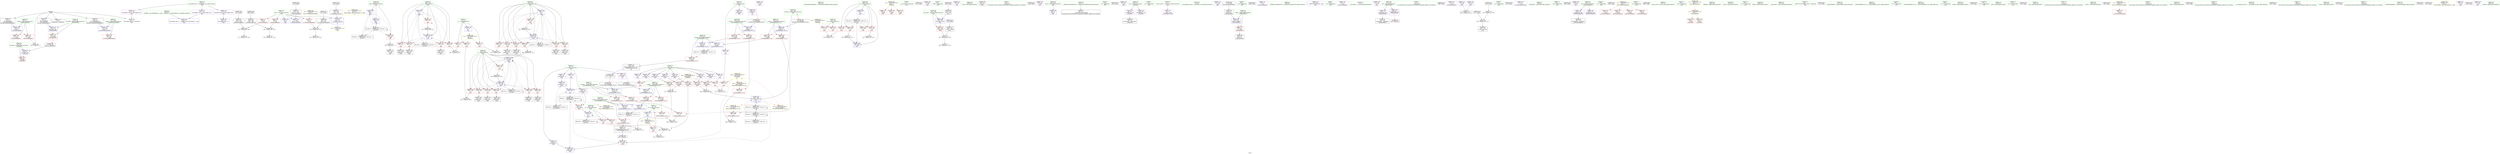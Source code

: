 digraph "SVFG" {
	label="SVFG";

	Node0x55681a90bce0 [shape=record,color=grey,label="{NodeID: 0\nNullPtr}"];
	Node0x55681a90bce0 -> Node0x55681a9219a0[style=solid];
	Node0x55681a90bce0 -> Node0x55681a921aa0[style=solid];
	Node0x55681a90bce0 -> Node0x55681a921b70[style=solid];
	Node0x55681a90bce0 -> Node0x55681a921c40[style=solid];
	Node0x55681a90bce0 -> Node0x55681a92cbe0[style=solid];
	Node0x55681a90bce0 -> Node0x55681a929530[style=solid];
	Node0x55681a964a30 [shape=record,color=black,label="{NodeID: 526\n207 = PHI()\n}"];
	Node0x55681a964a30 -> Node0x55681a91f320[style=solid];
	Node0x55681a922700 [shape=record,color=red,label="{NodeID: 194\n419\<--253\n\<--flag\nmain\n}"];
	Node0x55681a922700 -> Node0x55681a929cb0[style=solid];
	Node0x55681a91ef30 [shape=record,color=black,label="{NodeID: 111\n399\<--398\nidxprom45\<--\nmain\n}"];
	Node0x55681a91d800 [shape=record,color=green,label="{NodeID: 28\n23\<--25\nh\<--h_field_insensitive\nGlob }"];
	Node0x55681a91d800 -> Node0x55681a9249e0[style=solid];
	Node0x55681a91d800 -> Node0x55681a924ab0[style=solid];
	Node0x55681a91d800 -> Node0x55681a924b80[style=solid];
	Node0x55681a91d800 -> Node0x55681a924c50[style=solid];
	Node0x55681a91d800 -> Node0x55681a924d20[style=solid];
	Node0x55681a928ab0 [shape=record,color=grey,label="{NodeID: 388\n356 = Binary(355, 142, )\n}"];
	Node0x55681a928ab0 -> Node0x55681a92db80[style=solid];
	Node0x55681a923dc0 [shape=record,color=red,label="{NodeID: 222\n461\<--455\n\<--__a.addr\n_ZSt3maxIiERKT_S2_S2_\n}"];
	Node0x55681a923dc0 -> Node0x55681a924100[style=solid];
	Node0x55681a925880 [shape=record,color=purple,label="{NodeID: 139\n285\<--36\n\<--.str.6\nmain\n}"];
	Node0x55681a9202d0 [shape=record,color=green,label="{NodeID: 56\n223\<--224\n_Z13MiniTimeStampPKc\<--_Z13MiniTimeStampPKc_field_insensitive\n}"];
	Node0x55681a947b90 [shape=record,color=black,label="{NodeID: 416\nMR_36V_2 = PHI(MR_36V_4, MR_36V_1, )\npts\{254 \}\n}"];
	Node0x55681a947b90 -> Node0x55681a92d770[style=dashed];
	Node0x55681a92d430 [shape=record,color=blue,label="{NodeID: 250\n249\<--21\ntt\<--\nmain\n}"];
	Node0x55681a92d430 -> Node0x55681a947190[style=dashed];
	Node0x55681a926fa0 [shape=record,color=red,label="{NodeID: 167\n280\<--8\n\<--stderr\nmain\n}"];
	Node0x55681a921b70 [shape=record,color=black,label="{NodeID: 84\n175\<--3\ns\<--dummyVal\n_Z9TimeStampPKcz\n0th arg _Z9TimeStampPKcz }"];
	Node0x55681a921b70 -> Node0x55681a92d020[style=solid];
	Node0x55681a91b5f0 [shape=record,color=green,label="{NodeID: 1\n7\<--1\n__dso_handle\<--dummyObj\nGlob }"];
	Node0x55681a964b90 [shape=record,color=black,label="{NodeID: 527\n213 = PHI()\n}"];
	Node0x55681a9227d0 [shape=record,color=red,label="{NodeID: 195\n335\<--255\n\<--i15\nmain\n}"];
	Node0x55681a9227d0 -> Node0x55681a9293b0[style=solid];
	Node0x55681a91f000 [shape=record,color=black,label="{NodeID: 112\n421\<--420\n\<--tobool\nmain\n}"];
	Node0x55681a91d900 [shape=record,color=green,label="{NodeID: 29\n26\<--28\nd\<--d_field_insensitive\nGlob }"];
	Node0x55681a91d900 -> Node0x55681a924df0[style=solid];
	Node0x55681a91d900 -> Node0x55681a924ec0[style=solid];
	Node0x55681a91d900 -> Node0x55681a924f90[style=solid];
	Node0x55681a91d900 -> Node0x55681a925060[style=solid];
	Node0x55681a91d900 -> Node0x55681a925130[style=solid];
	Node0x55681a91d900 -> Node0x55681a925200[style=solid];
	Node0x55681a91d900 -> Node0x55681a9252d0[style=solid];
	Node0x55681a91d900 -> Node0x55681a9253a0[style=solid];
	Node0x55681a928c30 [shape=record,color=grey,label="{NodeID: 389\n234 = Binary(232, 233, )\n}"];
	Node0x55681a928c30 -> Node0x55681a933b90[style=solid];
	Node0x55681a923e90 [shape=record,color=red,label="{NodeID: 223\n470\<--455\n\<--__a.addr\n_ZSt3maxIiERKT_S2_S2_\n}"];
	Node0x55681a923e90 -> Node0x55681a92e2d0[style=solid];
	Node0x55681a925950 [shape=record,color=purple,label="{NodeID: 140\n310\<--36\n\<--.str.6\nmain\n}"];
	Node0x55681a9203d0 [shape=record,color=green,label="{NodeID: 57\n227\<--228\ns.addr\<--s.addr_field_insensitive\n_Z13MiniTimeStampPKc\n}"];
	Node0x55681a9203d0 -> Node0x55681a927b00[style=solid];
	Node0x55681a9203d0 -> Node0x55681a92d1c0[style=solid];
	Node0x55681a948090 [shape=record,color=black,label="{NodeID: 417\nMR_38V_2 = PHI(MR_38V_4, MR_38V_1, )\npts\{256 \}\n}"];
	Node0x55681a948090 -> Node0x55681a92d910[style=dashed];
	Node0x55681a92d500 [shape=record,color=blue,label="{NodeID: 251\n251\<--21\ni\<--\nmain\n}"];
	Node0x55681a92d500 -> Node0x55681a928180[style=dashed];
	Node0x55681a92d500 -> Node0x55681a928250[style=dashed];
	Node0x55681a92d500 -> Node0x55681a928320[style=dashed];
	Node0x55681a92d500 -> Node0x55681a922560[style=dashed];
	Node0x55681a92d500 -> Node0x55681a922630[style=dashed];
	Node0x55681a92d500 -> Node0x55681a92d6a0[style=dashed];
	Node0x55681a92d500 -> Node0x55681a947690[style=dashed];
	Node0x55681a927070 [shape=record,color=red,label="{NodeID: 168\n433\<--8\n\<--stderr\nmain\n}"];
	Node0x55681a921c40 [shape=record,color=black,label="{NodeID: 85\n226\<--3\ns\<--dummyVal\n_Z13MiniTimeStampPKc\n0th arg _Z13MiniTimeStampPKc }"];
	Node0x55681a921c40 -> Node0x55681a92d1c0[style=solid];
	Node0x55681a91b680 [shape=record,color=green,label="{NodeID: 2\n8\<--1\nstderr\<--dummyObj\nGlob }"];
	Node0x55681a964c60 [shape=record,color=black,label="{NodeID: 528\n215 = PHI()\n}"];
	Node0x55681a964c60 -> Node0x55681a91f3f0[style=solid];
	Node0x55681a94d1b0 [shape=record,color=yellow,style=double,label="{NodeID: 445\n30V_1 = ENCHI(MR_30V_0)\npts\{248 \}\nFun[main]}"];
	Node0x55681a94d1b0 -> Node0x55681a927ca0[style=dashed];
	Node0x55681a94d1b0 -> Node0x55681a927d70[style=dashed];
	Node0x55681a9228a0 [shape=record,color=red,label="{NodeID: 196\n339\<--255\n\<--i15\nmain\n}"];
	Node0x55681a9228a0 -> Node0x55681a91f8d0[style=solid];
	Node0x55681a91f0d0 [shape=record,color=black,label="{NodeID: 113\n435\<--434\nconv61\<--call60\nmain\n}"];
	Node0x55681a91f0d0 -> Node0x55681a933e90[style=solid];
	Node0x55681a91da00 [shape=record,color=green,label="{NodeID: 30\n29\<--31\nl\<--l_field_insensitive\nGlob }"];
	Node0x55681a91da00 -> Node0x55681a925470[style=solid];
	Node0x55681a91da00 -> Node0x55681a925540[style=solid];
	Node0x55681a91da00 -> Node0x55681a925610[style=solid];
	Node0x55681a928db0 [shape=record,color=grey,label="{NodeID: 390\n349 = Binary(347, 348, )\n}"];
	Node0x55681a928db0 -> Node0x55681a929e30[style=solid];
	Node0x55681a923f60 [shape=record,color=red,label="{NodeID: 224\n463\<--457\n\<--__b.addr\n_ZSt3maxIiERKT_S2_S2_\n}"];
	Node0x55681a923f60 -> Node0x55681a9241d0[style=solid];
	Node0x55681a925a20 [shape=record,color=purple,label="{NodeID: 141\n283\<--38\n\<--.str.7\nmain\n}"];
	Node0x55681a9204a0 [shape=record,color=green,label="{NodeID: 58\n240\<--241\nmain\<--main_field_insensitive\n}"];
	Node0x55681a948590 [shape=record,color=black,label="{NodeID: 418\nMR_40V_2 = PHI(MR_40V_3, MR_40V_1, )\npts\{258 \}\n}"];
	Node0x55681a948590 -> Node0x55681a92d9e0[style=dashed];
	Node0x55681a948590 -> Node0x55681a948590[style=dashed];
	Node0x55681a92d5d0 [shape=record,color=blue,label="{NodeID: 252\n303\<--21\narrayidx12\<--\nmain\n}"];
	Node0x55681a92d5d0 -> Node0x55681a92d5d0[style=dashed];
	Node0x55681a92d5d0 -> Node0x55681a92d840[style=dashed];
	Node0x55681a927140 [shape=record,color=red,label="{NodeID: 169\n190\<--9\n\<--start\n_Z9TimeStampPKcz\n}"];
	Node0x55681a927140 -> Node0x55681a9287b0[style=solid];
	Node0x55681a921d10 [shape=record,color=black,label="{NodeID: 86\n242\<--21\nmain_ret\<--\nmain\n}"];
	Node0x55681a91b930 [shape=record,color=green,label="{NodeID: 3\n10\<--1\n\<--dummyObj\nCan only get source location for instruction, argument, global var or function.}"];
	Node0x55681a964d90 [shape=record,color=black,label="{NodeID: 529\n416 = PHI()\n}"];
	Node0x55681a922970 [shape=record,color=red,label="{NodeID: 197\n344\<--255\n\<--i15\nmain\n}"];
	Node0x55681a922970 -> Node0x55681a91f9a0[style=solid];
	Node0x55681a91f1a0 [shape=record,color=black,label="{NodeID: 114\n450\<--473\n_ZSt3maxIiERKT_S2_S2__ret\<--\n_ZSt3maxIiERKT_S2_S2_\n|{<s0>31}}"];
	Node0x55681a91f1a0:s0 -> Node0x55681a965920[style=solid,color=blue];
	Node0x55681a91db00 [shape=record,color=green,label="{NodeID: 31\n32\<--33\nD\<--D_field_insensitive\nGlob }"];
	Node0x55681a91db00 -> Node0x55681a927620[style=solid];
	Node0x55681a91db00 -> Node0x55681a92c8e0[style=solid];
	Node0x55681a928f30 [shape=record,color=grey,label="{NodeID: 391\n371 = Binary(366, 370, )\n}"];
	Node0x55681a928f30 -> Node0x55681a929fb0[style=solid];
	Node0x55681a924030 [shape=record,color=red,label="{NodeID: 225\n467\<--457\n\<--__b.addr\n_ZSt3maxIiERKT_S2_S2_\n}"];
	Node0x55681a924030 -> Node0x55681a92e200[style=solid];
	Node0x55681a925af0 [shape=record,color=purple,label="{NodeID: 142\n299\<--40\n\<--.str.8\nmain\n}"];
	Node0x55681a9205a0 [shape=record,color=green,label="{NodeID: 59\n243\<--244\nretval\<--retval_field_insensitive\nmain\n}"];
	Node0x55681a9205a0 -> Node0x55681a92d290[style=solid];
	Node0x55681a9492a0 [shape=record,color=black,label="{NodeID: 419\nMR_42V_2 = PHI(MR_42V_3, MR_42V_1, )\npts\{260 \}\n}"];
	Node0x55681a9492a0 -> Node0x55681a92db80[style=dashed];
	Node0x55681a9492a0 -> Node0x55681a9492a0[style=dashed];
	Node0x55681a92d6a0 [shape=record,color=blue,label="{NodeID: 253\n251\<--307\ni\<--inc\nmain\n}"];
	Node0x55681a92d6a0 -> Node0x55681a928180[style=dashed];
	Node0x55681a92d6a0 -> Node0x55681a928250[style=dashed];
	Node0x55681a92d6a0 -> Node0x55681a928320[style=dashed];
	Node0x55681a92d6a0 -> Node0x55681a922560[style=dashed];
	Node0x55681a92d6a0 -> Node0x55681a922630[style=dashed];
	Node0x55681a92d6a0 -> Node0x55681a92d6a0[style=dashed];
	Node0x55681a92d6a0 -> Node0x55681a947690[style=dashed];
	Node0x55681a927210 [shape=record,color=red,label="{NodeID: 170\n209\<--9\n\<--start\n_Z9TimeStampPKcz\n}"];
	Node0x55681a927210 -> Node0x55681a934790[style=solid];
	Node0x55681a921de0 [shape=record,color=black,label="{NodeID: 87\n69\<--70\n\<--_ZNSt8ios_base4InitD1Ev\nCan only get source location for instruction, argument, global var or function.}"];
	Node0x55681a91b9c0 [shape=record,color=green,label="{NodeID: 4\n12\<--1\n.str\<--dummyObj\nGlob }"];
	Node0x55681a964e60 [shape=record,color=black,label="{NodeID: 530\n425 = PHI()\n}"];
	Node0x55681a922a40 [shape=record,color=red,label="{NodeID: 198\n355\<--255\n\<--i15\nmain\n}"];
	Node0x55681a922a40 -> Node0x55681a928ab0[style=solid];
	Node0x55681a924580 [shape=record,color=black,label="{NodeID: 115\n475\<--498\n_ZSt3minIiERKT_S2_S2__ret\<--\n_ZSt3minIiERKT_S2_S2_\n|{<s0>30}}"];
	Node0x55681a924580:s0 -> Node0x55681a965730[style=solid,color=blue];
	Node0x55681a91dc00 [shape=record,color=green,label="{NodeID: 32\n56\<--60\nllvm.global_ctors\<--llvm.global_ctors_field_insensitive\nGlob }"];
	Node0x55681a91dc00 -> Node0x55681a926170[style=solid];
	Node0x55681a91dc00 -> Node0x55681a926240[style=solid];
	Node0x55681a91dc00 -> Node0x55681a926340[style=solid];
	Node0x55681a9290b0 [shape=record,color=grey,label="{NodeID: 392\n465 = cmp(462, 464, )\n}"];
	Node0x55681a924100 [shape=record,color=red,label="{NodeID: 226\n462\<--461\n\<--\n_ZSt3maxIiERKT_S2_S2_\n}"];
	Node0x55681a924100 -> Node0x55681a9290b0[style=solid];
	Node0x55681a925bc0 [shape=record,color=purple,label="{NodeID: 143\n320\<--42\n\<--.str.9\nmain\n}"];
	Node0x55681a920670 [shape=record,color=green,label="{NodeID: 60\n245\<--246\ntmp_start\<--tmp_start_field_insensitive\nmain\n}"];
	Node0x55681a920670 -> Node0x55681a927bd0[style=solid];
	Node0x55681a920670 -> Node0x55681a92d360[style=solid];
	Node0x55681a949390 [shape=record,color=black,label="{NodeID: 420\nMR_44V_2 = PHI(MR_44V_3, MR_44V_1, )\npts\{262 \}\n}"];
	Node0x55681a949390 -> Node0x55681a946290[style=dashed];
	Node0x55681a92d770 [shape=record,color=blue,label="{NodeID: 254\n253\<--21\nflag\<--\nmain\n}"];
	Node0x55681a92d770 -> Node0x55681a922700[style=dashed];
	Node0x55681a92d770 -> Node0x55681a92dab0[style=dashed];
	Node0x55681a92d770 -> Node0x55681a946c90[style=dashed];
	Node0x55681a92d770 -> Node0x55681a947b90[style=dashed];
	Node0x55681a9272e0 [shape=record,color=red,label="{NodeID: 171\n233\<--9\n\<--start\n_Z13MiniTimeStampPKc\n}"];
	Node0x55681a9272e0 -> Node0x55681a928c30[style=solid];
	Node0x55681a921ee0 [shape=record,color=black,label="{NodeID: 88\n94\<--93\narraydecay1\<--arraydecay\n_Z3errPKcz\n}"];
	Node0x55681a91ba80 [shape=record,color=green,label="{NodeID: 5\n14\<--1\n.str.2\<--dummyObj\nGlob }"];
	Node0x55681a964f30 [shape=record,color=black,label="{NodeID: 531\n434 = PHI()\n}"];
	Node0x55681a964f30 -> Node0x55681a91f0d0[style=solid];
	Node0x55681a922b10 [shape=record,color=red,label="{NodeID: 199\n367\<--255\n\<--i15\nmain\n}"];
	Node0x55681a922b10 -> Node0x55681a91eb20[style=solid];
	Node0x55681a924610 [shape=record,color=purple,label="{NodeID: 116\n67\<--4\n\<--_ZStL8__ioinit\n__cxx_global_var_init\n}"];
	Node0x55681a91dd00 [shape=record,color=green,label="{NodeID: 33\n61\<--62\n__cxx_global_var_init\<--__cxx_global_var_init_field_insensitive\n}"];
	Node0x55681a929230 [shape=record,color=grey,label="{NodeID: 393\n490 = cmp(487, 489, )\n}"];
	Node0x55681a9241d0 [shape=record,color=red,label="{NodeID: 227\n464\<--463\n\<--\n_ZSt3maxIiERKT_S2_S2_\n}"];
	Node0x55681a9241d0 -> Node0x55681a9290b0[style=solid];
	Node0x55681a925c90 [shape=record,color=purple,label="{NodeID: 144\n321\<--44\n\<--.str.10\nmain\n}"];
	Node0x55681a920740 [shape=record,color=green,label="{NodeID: 61\n247\<--248\ntn\<--tn_field_insensitive\nmain\n}"];
	Node0x55681a920740 -> Node0x55681a927ca0[style=solid];
	Node0x55681a920740 -> Node0x55681a927d70[style=solid];
	Node0x55681a949890 [shape=record,color=black,label="{NodeID: 421\nMR_46V_2 = PHI(MR_46V_6, MR_46V_1, )\npts\{250000 \}\n}"];
	Node0x55681a949890 -> Node0x55681a92d5d0[style=dashed];
	Node0x55681a949890 -> Node0x55681a92d840[style=dashed];
	Node0x55681a92d840 [shape=record,color=blue,label="{NodeID: 255\n331\<--330\n\<--\nmain\n}"];
	Node0x55681a92d840 -> Node0x55681a923740[style=dashed];
	Node0x55681a92d840 -> Node0x55681a949890[style=dashed];
	Node0x55681a92d840 -> Node0x55681a94a790[style=dashed];
	Node0x55681a9273b0 [shape=record,color=red,label="{NodeID: 172\n290\<--20\n\<--n\nmain\n}"];
	Node0x55681a9273b0 -> Node0x55681a929b30[style=solid];
	Node0x55681a921fb0 [shape=record,color=black,label="{NodeID: 89\n129\<--121\nfrombool\<--f\n_Z6AssertbPKcz\n}"];
	Node0x55681a921fb0 -> Node0x55681a92cdb0[style=solid];
	Node0x55681a91c320 [shape=record,color=green,label="{NodeID: 6\n16\<--1\n.str.3\<--dummyObj\nGlob }"];
	Node0x55681a965090 [shape=record,color=black,label="{NodeID: 532\n440 = PHI()\n}"];
	Node0x55681a922be0 [shape=record,color=red,label="{NodeID: 200\n382\<--255\n\<--i15\nmain\n}"];
	Node0x55681a922be0 -> Node0x55681a91ed90[style=solid];
	Node0x55681a9246a0 [shape=record,color=purple,label="{NodeID: 117\n194\<--12\n\<--.str\n_Z9TimeStampPKcz\n}"];
	Node0x55681a91de00 [shape=record,color=green,label="{NodeID: 34\n65\<--66\n_ZNSt8ios_base4InitC1Ev\<--_ZNSt8ios_base4InitC1Ev_field_insensitive\n}"];
	Node0x55681a9293b0 [shape=record,color=grey,label="{NodeID: 394\n337 = cmp(335, 336, )\n}"];
	Node0x55681a9242a0 [shape=record,color=red,label="{NodeID: 228\n498\<--478\n\<--retval\n_ZSt3minIiERKT_S2_S2_\n}"];
	Node0x55681a9242a0 -> Node0x55681a924580[style=solid];
	Node0x55681a925d60 [shape=record,color=purple,label="{NodeID: 145\n322\<--46\n\<--__PRETTY_FUNCTION__.main\nmain\n}"];
	Node0x55681a920810 [shape=record,color=green,label="{NodeID: 62\n249\<--250\ntt\<--tt_field_insensitive\nmain\n}"];
	Node0x55681a920810 -> Node0x55681a927e40[style=solid];
	Node0x55681a920810 -> Node0x55681a927f10[style=solid];
	Node0x55681a920810 -> Node0x55681a927fe0[style=solid];
	Node0x55681a920810 -> Node0x55681a9280b0[style=solid];
	Node0x55681a920810 -> Node0x55681a92d430[style=solid];
	Node0x55681a920810 -> Node0x55681a92df90[style=solid];
	Node0x55681a92d910 [shape=record,color=blue,label="{NodeID: 256\n255\<--21\ni15\<--\nmain\n}"];
	Node0x55681a92d910 -> Node0x55681a9227d0[style=dashed];
	Node0x55681a92d910 -> Node0x55681a9228a0[style=dashed];
	Node0x55681a92d910 -> Node0x55681a922970[style=dashed];
	Node0x55681a92d910 -> Node0x55681a922a40[style=dashed];
	Node0x55681a92d910 -> Node0x55681a922b10[style=dashed];
	Node0x55681a92d910 -> Node0x55681a922be0[style=dashed];
	Node0x55681a92d910 -> Node0x55681a922cb0[style=dashed];
	Node0x55681a92d910 -> Node0x55681a92dec0[style=dashed];
	Node0x55681a92d910 -> Node0x55681a948090[style=dashed];
	Node0x55681a927480 [shape=record,color=red,label="{NodeID: 173\n336\<--20\n\<--n\nmain\n}"];
	Node0x55681a927480 -> Node0x55681a9293b0[style=solid];
	Node0x55681a922080 [shape=record,color=black,label="{NodeID: 90\n133\<--132\ntobool\<--\n_Z6AssertbPKcz\n}"];
	Node0x55681a91c3b0 [shape=record,color=green,label="{NodeID: 7\n18\<--1\n.str.4\<--dummyObj\nGlob }"];
	Node0x55681a965160 [shape=record,color=black,label="{NodeID: 533\n264 = PHI()\n}"];
	Node0x55681a965160 -> Node0x55681a91f590[style=solid];
	Node0x55681a922cb0 [shape=record,color=red,label="{NodeID: 201\n409\<--255\n\<--i15\nmain\n}"];
	Node0x55681a922cb0 -> Node0x55681a933d10[style=solid];
	Node0x55681a924770 [shape=record,color=purple,label="{NodeID: 118\n203\<--14\n\<--.str.2\n_Z9TimeStampPKcz\n}"];
	Node0x55681a91df00 [shape=record,color=green,label="{NodeID: 35\n71\<--72\n__cxa_atexit\<--__cxa_atexit_field_insensitive\n}"];
	Node0x55681a929530 [shape=record,color=grey,label="{NodeID: 395\n185 = cmp(184, 3, )\n}"];
	Node0x55681a924370 [shape=record,color=red,label="{NodeID: 229\n488\<--480\n\<--__a.addr\n_ZSt3minIiERKT_S2_S2_\n}"];
	Node0x55681a924370 -> Node0x55681a92c640[style=solid];
	Node0x55681a925e30 [shape=record,color=purple,label="{NodeID: 146\n415\<--48\n\<--.str.11\nmain\n}"];
	Node0x55681a9208e0 [shape=record,color=green,label="{NodeID: 63\n251\<--252\ni\<--i_field_insensitive\nmain\n}"];
	Node0x55681a9208e0 -> Node0x55681a928180[style=solid];
	Node0x55681a9208e0 -> Node0x55681a928250[style=solid];
	Node0x55681a9208e0 -> Node0x55681a928320[style=solid];
	Node0x55681a9208e0 -> Node0x55681a922560[style=solid];
	Node0x55681a9208e0 -> Node0x55681a922630[style=solid];
	Node0x55681a9208e0 -> Node0x55681a92d500[style=solid];
	Node0x55681a9208e0 -> Node0x55681a92d6a0[style=solid];
	Node0x55681a92d9e0 [shape=record,color=blue,label="{NodeID: 257\n257\<--342\nH\<--\nmain\n}"];
	Node0x55681a92d9e0 -> Node0x55681a922d80[style=dashed];
	Node0x55681a92d9e0 -> Node0x55681a922e50[style=dashed];
	Node0x55681a92d9e0 -> Node0x55681a92d9e0[style=dashed];
	Node0x55681a92d9e0 -> Node0x55681a948590[style=dashed];
	Node0x55681a927550 [shape=record,color=red,label="{NodeID: 174\n360\<--20\n\<--n\nmain\n}"];
	Node0x55681a927550 -> Node0x55681a9296b0[style=solid];
	Node0x55681a922150 [shape=record,color=black,label="{NodeID: 91\n136\<--135\narraydecay1\<--arraydecay\n_Z6AssertbPKcz\n}"];
	Node0x55681a91c440 [shape=record,color=green,label="{NodeID: 8\n21\<--1\n\<--dummyObj\nCan only get source location for instruction, argument, global var or function.}"];
	Node0x55681a965290 [shape=record,color=black,label="{NodeID: 534\n269 = PHI()\n}"];
	Node0x55681a922d80 [shape=record,color=red,label="{NodeID: 202\n348\<--257\n\<--H\nmain\n}"];
	Node0x55681a922d80 -> Node0x55681a928db0[style=solid];
	Node0x55681a924840 [shape=record,color=purple,label="{NodeID: 119\n212\<--16\n\<--.str.3\n_Z9TimeStampPKcz\n}"];
	Node0x55681a91e000 [shape=record,color=green,label="{NodeID: 36\n70\<--76\n_ZNSt8ios_base4InitD1Ev\<--_ZNSt8ios_base4InitD1Ev_field_insensitive\n}"];
	Node0x55681a91e000 -> Node0x55681a921de0[style=solid];
	Node0x55681a9296b0 [shape=record,color=grey,label="{NodeID: 396\n361 = cmp(359, 360, )\n}"];
	Node0x55681a924440 [shape=record,color=red,label="{NodeID: 230\n495\<--480\n\<--__a.addr\n_ZSt3minIiERKT_S2_S2_\n}"];
	Node0x55681a924440 -> Node0x55681a92e610[style=solid];
	Node0x55681a925f00 [shape=record,color=purple,label="{NodeID: 147\n422\<--50\n\<--.str.12\nmain\n}"];
	Node0x55681a925f00 -> Node0x55681a4e4050[style=solid];
	Node0x55681a9209b0 [shape=record,color=green,label="{NodeID: 64\n253\<--254\nflag\<--flag_field_insensitive\nmain\n}"];
	Node0x55681a9209b0 -> Node0x55681a922700[style=solid];
	Node0x55681a9209b0 -> Node0x55681a92d770[style=solid];
	Node0x55681a9209b0 -> Node0x55681a92dab0[style=solid];
	Node0x55681a94a790 [shape=record,color=black,label="{NodeID: 424\nMR_46V_7 = PHI(MR_46V_9, MR_46V_6, )\npts\{250000 \}\n|{|<s5>31}}"];
	Node0x55681a94a790 -> Node0x55681a923740[style=dashed];
	Node0x55681a94a790 -> Node0x55681a923c20[style=dashed];
	Node0x55681a94a790 -> Node0x55681a92dd20[style=dashed];
	Node0x55681a94a790 -> Node0x55681a949890[style=dashed];
	Node0x55681a94a790 -> Node0x55681a94a790[style=dashed];
	Node0x55681a94a790:s5 -> Node0x55681a94c590[style=dashed,color=red];
	Node0x55681a92dab0 [shape=record,color=blue,label="{NodeID: 258\n253\<--142\nflag\<--\nmain\n}"];
	Node0x55681a92dab0 -> Node0x55681a946c90[style=dashed];
	Node0x55681a927620 [shape=record,color=red,label="{NodeID: 175\n350\<--32\n\<--D\nmain\n}"];
	Node0x55681a927620 -> Node0x55681a929e30[style=solid];
	Node0x55681a922220 [shape=record,color=black,label="{NodeID: 92\n151\<--158\n_Z1Rv_ret\<--add\n_Z1Rv\n}"];
	Node0x55681a91c500 [shape=record,color=green,label="{NodeID: 9\n34\<--1\n.str.5\<--dummyObj\nGlob }"];
	Node0x55681a965360 [shape=record,color=black,label="{NodeID: 535\n271 = PHI()\n}"];
	Node0x55681a922e50 [shape=record,color=red,label="{NodeID: 203\n372\<--257\n\<--H\nmain\n}"];
	Node0x55681a922e50 -> Node0x55681a929fb0[style=solid];
	Node0x55681a924910 [shape=record,color=purple,label="{NodeID: 120\n237\<--18\n\<--.str.4\n_Z13MiniTimeStampPKc\n}"];
	Node0x55681a91e100 [shape=record,color=green,label="{NodeID: 37\n83\<--84\n_Z3errPKcz\<--_Z3errPKcz_field_insensitive\n}"];
	Node0x55681a929830 [shape=record,color=grey,label="{NodeID: 397\n317 = cmp(314, 316, )\n}"];
	Node0x55681a92c410 [shape=record,color=red,label="{NodeID: 231\n486\<--482\n\<--__b.addr\n_ZSt3minIiERKT_S2_S2_\n}"];
	Node0x55681a92c410 -> Node0x55681a92c570[style=solid];
	Node0x55681a925fd0 [shape=record,color=purple,label="{NodeID: 148\n423\<--52\n\<--.str.13\nmain\n}"];
	Node0x55681a925fd0 -> Node0x55681a4e4050[style=solid];
	Node0x55681a920a80 [shape=record,color=green,label="{NodeID: 65\n255\<--256\ni15\<--i15_field_insensitive\nmain\n}"];
	Node0x55681a920a80 -> Node0x55681a9227d0[style=solid];
	Node0x55681a920a80 -> Node0x55681a9228a0[style=solid];
	Node0x55681a920a80 -> Node0x55681a922970[style=solid];
	Node0x55681a920a80 -> Node0x55681a922a40[style=solid];
	Node0x55681a920a80 -> Node0x55681a922b10[style=solid];
	Node0x55681a920a80 -> Node0x55681a922be0[style=solid];
	Node0x55681a920a80 -> Node0x55681a922cb0[style=solid];
	Node0x55681a920a80 -> Node0x55681a92d910[style=solid];
	Node0x55681a920a80 -> Node0x55681a92dec0[style=solid];
	Node0x55681a92db80 [shape=record,color=blue,label="{NodeID: 259\n259\<--356\nj\<--add24\nmain\n}"];
	Node0x55681a92db80 -> Node0x55681a922f20[style=dashed];
	Node0x55681a92db80 -> Node0x55681a922ff0[style=dashed];
	Node0x55681a92db80 -> Node0x55681a9230c0[style=dashed];
	Node0x55681a92db80 -> Node0x55681a923190[style=dashed];
	Node0x55681a92db80 -> Node0x55681a923260[style=dashed];
	Node0x55681a92db80 -> Node0x55681a923330[style=dashed];
	Node0x55681a92db80 -> Node0x55681a923400[style=dashed];
	Node0x55681a92db80 -> Node0x55681a92db80[style=dashed];
	Node0x55681a92db80 -> Node0x55681a92ddf0[style=dashed];
	Node0x55681a92db80 -> Node0x55681a9492a0[style=dashed];
	Node0x55681a9276f0 [shape=record,color=red,label="{NodeID: 176\n99\<--88\n\<--fmt.addr\n_Z3errPKcz\n}"];
	Node0x55681a9222f0 [shape=record,color=black,label="{NodeID: 93\n167\<--164\nconv\<--call\n__cxx_global_var_init.1\n}"];
	Node0x55681a9222f0 -> Node0x55681a92cf50[style=solid];
	Node0x55681a91c600 [shape=record,color=green,label="{NodeID: 10\n36\<--1\n.str.6\<--dummyObj\nGlob }"];
	Node0x55681a965430 [shape=record,color=black,label="{NodeID: 536\n284 = PHI()\n}"];
	Node0x55681a922f20 [shape=record,color=red,label="{NodeID: 204\n359\<--259\n\<--j\nmain\n}"];
	Node0x55681a922f20 -> Node0x55681a9296b0[style=solid];
	Node0x55681a9249e0 [shape=record,color=purple,label="{NodeID: 121\n303\<--23\narrayidx12\<--h\nmain\n}"];
	Node0x55681a9249e0 -> Node0x55681a92d5d0[style=solid];
	Node0x55681a91e200 [shape=record,color=green,label="{NodeID: 38\n88\<--89\nfmt.addr\<--fmt.addr_field_insensitive\n_Z3errPKcz\n}"];
	Node0x55681a91e200 -> Node0x55681a9276f0[style=solid];
	Node0x55681a91e200 -> Node0x55681a92cce0[style=solid];
	Node0x55681a9299b0 [shape=record,color=grey,label="{NodeID: 398\n278 = cmp(276, 277, )\n}"];
	Node0x55681a92c4a0 [shape=record,color=red,label="{NodeID: 232\n492\<--482\n\<--__b.addr\n_ZSt3minIiERKT_S2_S2_\n}"];
	Node0x55681a92c4a0 -> Node0x55681a92e540[style=solid];
	Node0x55681a9260a0 [shape=record,color=purple,label="{NodeID: 149\n439\<--54\n\<--.str.14\nmain\n}"];
	Node0x55681a920b50 [shape=record,color=green,label="{NodeID: 66\n257\<--258\nH\<--H_field_insensitive\nmain\n}"];
	Node0x55681a920b50 -> Node0x55681a922d80[style=solid];
	Node0x55681a920b50 -> Node0x55681a922e50[style=solid];
	Node0x55681a920b50 -> Node0x55681a92d9e0[style=solid];
	Node0x55681a92dc50 [shape=record,color=blue,label="{NodeID: 260\n261\<--386\nref.tmp\<--sub40\nmain\n|{|<s2>30|<s3>31}}"];
	Node0x55681a92dc50 -> Node0x55681a923c20[style=dashed];
	Node0x55681a92dc50 -> Node0x55681a943a90[style=dashed];
	Node0x55681a92dc50:s2 -> Node0x55681a94e010[style=dashed,color=red];
	Node0x55681a92dc50:s3 -> Node0x55681a94c670[style=dashed,color=red];
	Node0x55681a9277c0 [shape=record,color=red,label="{NodeID: 177\n132\<--123\n\<--f.addr\n_Z6AssertbPKcz\n}"];
	Node0x55681a9277c0 -> Node0x55681a922080[style=solid];
	Node0x55681a9223c0 [shape=record,color=black,label="{NodeID: 94\n182\<--181\narraydecay1\<--arraydecay\n_Z9TimeStampPKcz\n}"];
	Node0x55681a91c700 [shape=record,color=green,label="{NodeID: 11\n38\<--1\n.str.7\<--dummyObj\nGlob }"];
	Node0x55681a965530 [shape=record,color=black,label="{NodeID: 537\n286 = PHI()\n}"];
	Node0x55681a94d990 [shape=record,color=yellow,style=double,label="{NodeID: 454\n48V_1 = ENCHI(MR_48V_0)\npts\{280000 \}\nFun[main]}"];
	Node0x55681a94d990 -> Node0x55681a9234d0[style=dashed];
	Node0x55681a94d990 -> Node0x55681a923670[style=dashed];
	Node0x55681a94d990 -> Node0x55681a923810[style=dashed];
	Node0x55681a94d990 -> Node0x55681a9238e0[style=dashed];
	Node0x55681a94d990 -> Node0x55681a9239b0[style=dashed];
	Node0x55681a94d990 -> Node0x55681a923a80[style=dashed];
	Node0x55681a94d990 -> Node0x55681a923b50[style=dashed];
	Node0x55681a922ff0 [shape=record,color=red,label="{NodeID: 205\n363\<--259\n\<--j\nmain\n}"];
	Node0x55681a922ff0 -> Node0x55681a91fa70[style=solid];
	Node0x55681a924ab0 [shape=record,color=purple,label="{NodeID: 122\n331\<--23\n\<--h\nmain\n}"];
	Node0x55681a924ab0 -> Node0x55681a92d840[style=solid];
	Node0x55681a91e2d0 [shape=record,color=green,label="{NodeID: 39\n90\<--91\nlist\<--list_field_insensitive\n_Z3errPKcz\n}"];
	Node0x55681a91e2d0 -> Node0x55681a926440[style=solid];
	Node0x55681a91e2d0 -> Node0x55681a926510[style=solid];
	Node0x55681a929b30 [shape=record,color=grey,label="{NodeID: 399\n291 = cmp(289, 290, )\n}"];
	Node0x55681a92c570 [shape=record,color=red,label="{NodeID: 233\n487\<--486\n\<--\n_ZSt3minIiERKT_S2_S2_\n}"];
	Node0x55681a92c570 -> Node0x55681a929230[style=solid];
	Node0x55681a926170 [shape=record,color=purple,label="{NodeID: 150\n510\<--56\nllvm.global_ctors_0\<--llvm.global_ctors\nGlob }"];
	Node0x55681a926170 -> Node0x55681a92c9e0[style=solid];
	Node0x55681a920c20 [shape=record,color=green,label="{NodeID: 67\n259\<--260\nj\<--j_field_insensitive\nmain\n}"];
	Node0x55681a920c20 -> Node0x55681a922f20[style=solid];
	Node0x55681a920c20 -> Node0x55681a922ff0[style=solid];
	Node0x55681a920c20 -> Node0x55681a9230c0[style=solid];
	Node0x55681a920c20 -> Node0x55681a923190[style=solid];
	Node0x55681a920c20 -> Node0x55681a923260[style=solid];
	Node0x55681a920c20 -> Node0x55681a923330[style=solid];
	Node0x55681a920c20 -> Node0x55681a923400[style=solid];
	Node0x55681a920c20 -> Node0x55681a92db80[style=solid];
	Node0x55681a920c20 -> Node0x55681a92ddf0[style=solid];
	Node0x55681a94b690 [shape=record,color=yellow,style=double,label="{NodeID: 427\n2V_1 = ENCHI(MR_2V_0)\npts\{1 \}\nFun[_Z9TimeStampPKcz]}"];
	Node0x55681a94b690 -> Node0x55681a926ac0[style=dashed];
	Node0x55681a94b690 -> Node0x55681a926b90[style=dashed];
	Node0x55681a94b690 -> Node0x55681a926c60[style=dashed];
	Node0x55681a94b690 -> Node0x55681a926d30[style=dashed];
	Node0x55681a92dd20 [shape=record,color=blue,label="{NodeID: 261\n400\<--397\narrayidx46\<--\nmain\n}"];
	Node0x55681a92dd20 -> Node0x55681a94a790[style=dashed];
	Node0x55681a927890 [shape=record,color=red,label="{NodeID: 178\n138\<--125\n\<--fmt.addr\n_Z6AssertbPKcz\n|{<s0>7}}"];
	Node0x55681a927890:s0 -> Node0x55681a965f40[style=solid,color=red];
	Node0x55681a922490 [shape=record,color=black,label="{NodeID: 95\n189\<--188\nconv\<--call\n_Z9TimeStampPKcz\n}"];
	Node0x55681a922490 -> Node0x55681a9287b0[style=solid];
	Node0x55681a91c800 [shape=record,color=green,label="{NodeID: 12\n40\<--1\n.str.8\<--dummyObj\nGlob }"];
	Node0x55681a965630 [shape=record,color=black,label="{NodeID: 538\n300 = PHI()\n}"];
	Node0x55681a94da70 [shape=record,color=yellow,style=double,label="{NodeID: 455\n50V_1 = ENCHI(MR_50V_0)\npts\{310000 \}\nFun[main]|{|<s2>30|<s3>31}}"];
	Node0x55681a94da70 -> Node0x55681a9235a0[style=dashed];
	Node0x55681a94da70 -> Node0x55681a923c20[style=dashed];
	Node0x55681a94da70:s2 -> Node0x55681a94e3c0[style=dashed,color=red];
	Node0x55681a94da70:s3 -> Node0x55681a94c670[style=dashed,color=red];
	Node0x55681a4e4050 [shape=record,color=black,label="{NodeID: 372\n424 = PHI(422, 423, )\n}"];
	Node0x55681a9230c0 [shape=record,color=red,label="{NodeID: 206\n375\<--259\n\<--j\nmain\n}"];
	Node0x55681a9230c0 -> Node0x55681a91ebf0[style=solid];
	Node0x55681a924b80 [shape=record,color=purple,label="{NodeID: 123\n341\<--23\narrayidx20\<--h\nmain\n}"];
	Node0x55681a924b80 -> Node0x55681a923740[style=solid];
	Node0x55681a91e3a0 [shape=record,color=green,label="{NodeID: 40\n96\<--97\nllvm.va_start\<--llvm.va_start_field_insensitive\n}"];
	Node0x55681a929cb0 [shape=record,color=grey,label="{NodeID: 400\n420 = cmp(419, 21, )\n}"];
	Node0x55681a929cb0 -> Node0x55681a91f000[style=solid];
	Node0x55681a92c640 [shape=record,color=red,label="{NodeID: 234\n489\<--488\n\<--\n_ZSt3minIiERKT_S2_S2_\n}"];
	Node0x55681a92c640 -> Node0x55681a929230[style=solid];
	Node0x55681a926240 [shape=record,color=purple,label="{NodeID: 151\n511\<--56\nllvm.global_ctors_1\<--llvm.global_ctors\nGlob }"];
	Node0x55681a926240 -> Node0x55681a92cae0[style=solid];
	Node0x55681a920cf0 [shape=record,color=green,label="{NodeID: 68\n261\<--262\nref.tmp\<--ref.tmp_field_insensitive\nmain\n|{|<s1>30}}"];
	Node0x55681a920cf0 -> Node0x55681a92dc50[style=solid];
	Node0x55681a920cf0:s1 -> Node0x55681a9661f0[style=solid,color=red];
	Node0x55681a92ddf0 [shape=record,color=blue,label="{NodeID: 262\n259\<--405\nj\<--inc49\nmain\n}"];
	Node0x55681a92ddf0 -> Node0x55681a922f20[style=dashed];
	Node0x55681a92ddf0 -> Node0x55681a922ff0[style=dashed];
	Node0x55681a92ddf0 -> Node0x55681a9230c0[style=dashed];
	Node0x55681a92ddf0 -> Node0x55681a923190[style=dashed];
	Node0x55681a92ddf0 -> Node0x55681a923260[style=dashed];
	Node0x55681a92ddf0 -> Node0x55681a923330[style=dashed];
	Node0x55681a92ddf0 -> Node0x55681a923400[style=dashed];
	Node0x55681a92ddf0 -> Node0x55681a92db80[style=dashed];
	Node0x55681a92ddf0 -> Node0x55681a92ddf0[style=dashed];
	Node0x55681a92ddf0 -> Node0x55681a9492a0[style=dashed];
	Node0x55681a927960 [shape=record,color=red,label="{NodeID: 179\n184\<--176\n\<--s.addr\n_Z9TimeStampPKcz\n}"];
	Node0x55681a927960 -> Node0x55681a929530[style=solid];
	Node0x55681a91f320 [shape=record,color=black,label="{NodeID: 96\n208\<--207\nconv7\<--call6\n_Z9TimeStampPKcz\n}"];
	Node0x55681a91f320 -> Node0x55681a934790[style=solid];
	Node0x55681a91c900 [shape=record,color=green,label="{NodeID: 13\n42\<--1\n.str.9\<--dummyObj\nGlob }"];
	Node0x55681a965730 [shape=record,color=black,label="{NodeID: 539\n391 = PHI(475, )\n|{<s0>31}}"];
	Node0x55681a965730:s0 -> Node0x55681a965c60[style=solid,color=red];
	Node0x55681a94db50 [shape=record,color=yellow,style=double,label="{NodeID: 456\n2V_1 = ENCHI(MR_2V_0)\npts\{1 \}\nFun[_Z6AssertbPKcz]|{<s0>7}}"];
	Node0x55681a94db50:s0 -> Node0x55681a94de20[style=dashed,color=red];
	Node0x55681a933a10 [shape=record,color=grey,label="{NodeID: 373\n430 = Binary(429, 142, )\n}"];
	Node0x55681a933a10 -> Node0x55681a92df90[style=solid];
	Node0x55681a923190 [shape=record,color=red,label="{NodeID: 207\n378\<--259\n\<--j\nmain\n}"];
	Node0x55681a923190 -> Node0x55681a91ecc0[style=solid];
	Node0x55681a924c50 [shape=record,color=purple,label="{NodeID: 124\n377\<--23\narrayidx35\<--h\nmain\n|{<s0>31}}"];
	Node0x55681a924c50:s0 -> Node0x55681a965af0[style=solid,color=red];
	Node0x55681a91e4a0 [shape=record,color=green,label="{NodeID: 41\n102\<--103\nvfprintf\<--vfprintf_field_insensitive\n}"];
	Node0x55681a929e30 [shape=record,color=grey,label="{NodeID: 401\n351 = cmp(349, 350, )\n}"];
	Node0x55681a92c710 [shape=record,color=blue,label="{NodeID: 235\n9\<--10\nstart\<--\nGlob }"];
	Node0x55681a926340 [shape=record,color=purple,label="{NodeID: 152\n512\<--56\nllvm.global_ctors_2\<--llvm.global_ctors\nGlob }"];
	Node0x55681a926340 -> Node0x55681a92cbe0[style=solid];
	Node0x55681a920dc0 [shape=record,color=green,label="{NodeID: 69\n272\<--273\nscanf\<--scanf_field_insensitive\n}"];
	Node0x55681a951ad0 [shape=record,color=yellow,style=double,label="{NodeID: 512\n11V_2 = CSCHI(MR_11V_1)\npts\{11 \}\nCS[]}"];
	Node0x55681a92dec0 [shape=record,color=blue,label="{NodeID: 263\n255\<--410\ni15\<--inc52\nmain\n}"];
	Node0x55681a92dec0 -> Node0x55681a9227d0[style=dashed];
	Node0x55681a92dec0 -> Node0x55681a9228a0[style=dashed];
	Node0x55681a92dec0 -> Node0x55681a922970[style=dashed];
	Node0x55681a92dec0 -> Node0x55681a922a40[style=dashed];
	Node0x55681a92dec0 -> Node0x55681a922b10[style=dashed];
	Node0x55681a92dec0 -> Node0x55681a922be0[style=dashed];
	Node0x55681a92dec0 -> Node0x55681a922cb0[style=dashed];
	Node0x55681a92dec0 -> Node0x55681a92dec0[style=dashed];
	Node0x55681a92dec0 -> Node0x55681a948090[style=dashed];
	Node0x55681a927a30 [shape=record,color=red,label="{NodeID: 180\n199\<--176\n\<--s.addr\n_Z9TimeStampPKcz\n}"];
	Node0x55681a91f3f0 [shape=record,color=black,label="{NodeID: 97\n216\<--215\nconv12\<--call11\n_Z9TimeStampPKcz\n}"];
	Node0x55681a91f3f0 -> Node0x55681a92d0f0[style=solid];
	Node0x55681a91ca00 [shape=record,color=green,label="{NodeID: 14\n44\<--1\n.str.10\<--dummyObj\nGlob }"];
	Node0x55681a965920 [shape=record,color=black,label="{NodeID: 540\n394 = PHI(450, )\n}"];
	Node0x55681a965920 -> Node0x55681a923c20[style=solid];
	Node0x55681a933b90 [shape=record,color=grey,label="{NodeID: 374\n235 = Binary(234, 193, )\n}"];
	Node0x55681a923260 [shape=record,color=red,label="{NodeID: 208\n388\<--259\n\<--j\nmain\n}"];
	Node0x55681a923260 -> Node0x55681a91ee60[style=solid];
	Node0x55681a924d20 [shape=record,color=purple,label="{NodeID: 125\n400\<--23\narrayidx46\<--h\nmain\n}"];
	Node0x55681a924d20 -> Node0x55681a92dd20[style=solid];
	Node0x55681a91e5a0 [shape=record,color=green,label="{NodeID: 42\n106\<--107\nfflush\<--fflush_field_insensitive\n}"];
	Node0x55681a929fb0 [shape=record,color=grey,label="{NodeID: 402\n373 = cmp(371, 372, )\n}"];
	Node0x55681a92c7e0 [shape=record,color=blue,label="{NodeID: 236\n20\<--21\nn\<--\nGlob }"];
	Node0x55681a92c7e0 -> Node0x55681a94ce30[style=dashed];
	Node0x55681a926440 [shape=record,color=purple,label="{NodeID: 153\n93\<--90\narraydecay\<--list\n_Z3errPKcz\n}"];
	Node0x55681a926440 -> Node0x55681a921ee0[style=solid];
	Node0x55681a920ec0 [shape=record,color=green,label="{NodeID: 70\n325\<--326\n__assert_fail\<--__assert_fail_field_insensitive\n}"];
	Node0x55681a963d30 [shape=record,color=black,label="{NodeID: 513\n164 = PHI()\n}"];
	Node0x55681a963d30 -> Node0x55681a9222f0[style=solid];
	Node0x55681a94c370 [shape=record,color=yellow,style=double,label="{NodeID: 430\n11V_1 = ENCHI(MR_11V_0)\npts\{11 \}\nFun[_GLOBAL__sub_I_Burunduk1_0_1.cpp]|{<s0>37}}"];
	Node0x55681a94c370:s0 -> Node0x55681a92cf50[style=dashed,color=red];
	Node0x55681a92df90 [shape=record,color=blue,label="{NodeID: 264\n249\<--430\ntt\<--inc58\nmain\n}"];
	Node0x55681a92df90 -> Node0x55681a947190[style=dashed];
	Node0x55681a927b00 [shape=record,color=red,label="{NodeID: 181\n236\<--227\n\<--s.addr\n_Z13MiniTimeStampPKc\n}"];
	Node0x55681a91f4c0 [shape=record,color=black,label="{NodeID: 98\n232\<--231\nconv\<--call\n_Z13MiniTimeStampPKc\n}"];
	Node0x55681a91f4c0 -> Node0x55681a928c30[style=solid];
	Node0x55681a91cb00 [shape=record,color=green,label="{NodeID: 15\n46\<--1\n__PRETTY_FUNCTION__.main\<--dummyObj\nGlob }"];
	Node0x55681a965a20 [shape=record,color=black,label="{NodeID: 541\n174 = PHI()\n}"];
	Node0x55681a933d10 [shape=record,color=grey,label="{NodeID: 375\n410 = Binary(409, 142, )\n}"];
	Node0x55681a933d10 -> Node0x55681a92dec0[style=solid];
	Node0x55681a923330 [shape=record,color=red,label="{NodeID: 209\n398\<--259\n\<--j\nmain\n}"];
	Node0x55681a923330 -> Node0x55681a91ef30[style=solid];
	Node0x55681a924df0 [shape=record,color=purple,label="{NodeID: 126\n295\<--26\narrayidx\<--d\nmain\n}"];
	Node0x55681a91e6a0 [shape=record,color=green,label="{NodeID: 43\n117\<--118\n_Z6AssertbPKcz\<--_Z6AssertbPKcz_field_insensitive\n}"];
	Node0x55681a943a90 [shape=record,color=black,label="{NodeID: 403\nMR_44V_6 = PHI(MR_44V_5, MR_44V_4, )\npts\{262 \}\n}"];
	Node0x55681a943a90 -> Node0x55681a92dc50[style=dashed];
	Node0x55681a943a90 -> Node0x55681a943a90[style=dashed];
	Node0x55681a943a90 -> Node0x55681a946290[style=dashed];
	Node0x55681a92c8e0 [shape=record,color=blue,label="{NodeID: 237\n32\<--21\nD\<--\nGlob }"];
	Node0x55681a92c8e0 -> Node0x55681a94cf10[style=dashed];
	Node0x55681a926510 [shape=record,color=purple,label="{NodeID: 154\n100\<--90\narraydecay2\<--list\n_Z3errPKcz\n}"];
	Node0x55681a920fc0 [shape=record,color=green,label="{NodeID: 71\n392\<--393\n_ZSt3minIiERKT_S2_S2_\<--_ZSt3minIiERKT_S2_S2__field_insensitive\n}"];
	Node0x55681a963e90 [shape=record,color=black,label="{NodeID: 514\n157 = PHI()\n}"];
	Node0x55681a963e90 -> Node0x55681a934310[style=solid];
	Node0x55681a92e060 [shape=record,color=blue,label="{NodeID: 265\n455\<--451\n__a.addr\<--__a\n_ZSt3maxIiERKT_S2_S2_\n}"];
	Node0x55681a92e060 -> Node0x55681a923dc0[style=dashed];
	Node0x55681a92e060 -> Node0x55681a923e90[style=dashed];
	Node0x55681a927bd0 [shape=record,color=red,label="{NodeID: 182\n436\<--245\n\<--tmp_start\nmain\n}"];
	Node0x55681a927bd0 -> Node0x55681a933e90[style=solid];
	Node0x55681a91f590 [shape=record,color=black,label="{NodeID: 99\n265\<--264\nconv\<--call\nmain\n}"];
	Node0x55681a91f590 -> Node0x55681a92d360[style=solid];
	Node0x55681a91cc00 [shape=record,color=green,label="{NodeID: 16\n48\<--1\n.str.11\<--dummyObj\nGlob }"];
	Node0x55681a965af0 [shape=record,color=black,label="{NodeID: 542\n451 = PHI(377, )\n0th arg _ZSt3maxIiERKT_S2_S2_ }"];
	Node0x55681a965af0 -> Node0x55681a92e060[style=solid];
	Node0x55681a94de20 [shape=record,color=yellow,style=double,label="{NodeID: 459\n2V_1 = ENCHI(MR_2V_0)\npts\{1 \}\nFun[_Z3errPKcz]}"];
	Node0x55681a94de20 -> Node0x55681a926920[style=dashed];
	Node0x55681a94de20 -> Node0x55681a9269f0[style=dashed];
	Node0x55681a933e90 [shape=record,color=grey,label="{NodeID: 376\n437 = Binary(435, 436, )\n}"];
	Node0x55681a933e90 -> Node0x55681a934010[style=solid];
	Node0x55681a923400 [shape=record,color=red,label="{NodeID: 210\n404\<--259\n\<--j\nmain\n}"];
	Node0x55681a923400 -> Node0x55681a934490[style=solid];
	Node0x55681a924ec0 [shape=record,color=purple,label="{NodeID: 127\n313\<--26\n\<--d\nmain\n}"];
	Node0x55681a924ec0 -> Node0x55681a9234d0[style=solid];
	Node0x55681a91e7a0 [shape=record,color=green,label="{NodeID: 44\n123\<--124\nf.addr\<--f.addr_field_insensitive\n_Z6AssertbPKcz\n}"];
	Node0x55681a91e7a0 -> Node0x55681a9277c0[style=solid];
	Node0x55681a91e7a0 -> Node0x55681a92cdb0[style=solid];
	Node0x55681a92c9e0 [shape=record,color=blue,label="{NodeID: 238\n510\<--57\nllvm.global_ctors_0\<--\nGlob }"];
	Node0x55681a9265e0 [shape=record,color=purple,label="{NodeID: 155\n135\<--127\narraydecay\<--list\n_Z6AssertbPKcz\n}"];
	Node0x55681a9265e0 -> Node0x55681a922150[style=solid];
	Node0x55681a9210c0 [shape=record,color=green,label="{NodeID: 72\n395\<--396\n_ZSt3maxIiERKT_S2_S2_\<--_ZSt3maxIiERKT_S2_S2__field_insensitive\n}"];
	Node0x55681a963f90 [shape=record,color=black,label="{NodeID: 515\n152 = PHI()\n}"];
	Node0x55681a963f90 -> Node0x55681a934190[style=solid];
	Node0x55681a94c590 [shape=record,color=yellow,style=double,label="{NodeID: 432\n46V_1 = ENCHI(MR_46V_0)\npts\{250000 \}\nFun[_ZSt3maxIiERKT_S2_S2_]}"];
	Node0x55681a94c590 -> Node0x55681a924100[style=dashed];
	Node0x55681a92e130 [shape=record,color=blue,label="{NodeID: 266\n457\<--452\n__b.addr\<--__b\n_ZSt3maxIiERKT_S2_S2_\n}"];
	Node0x55681a92e130 -> Node0x55681a923f60[style=dashed];
	Node0x55681a92e130 -> Node0x55681a924030[style=dashed];
	Node0x55681a927ca0 [shape=record,color=red,label="{NodeID: 183\n277\<--247\n\<--tn\nmain\n}"];
	Node0x55681a927ca0 -> Node0x55681a9299b0[style=solid];
	Node0x55681a91f660 [shape=record,color=black,label="{NodeID: 100\n294\<--293\nidxprom\<--\nmain\n}"];
	Node0x55681a91cd00 [shape=record,color=green,label="{NodeID: 17\n50\<--1\n.str.12\<--dummyObj\nGlob }"];
	Node0x55681a965c60 [shape=record,color=black,label="{NodeID: 543\n452 = PHI(391, )\n1st arg _ZSt3maxIiERKT_S2_S2_ }"];
	Node0x55681a965c60 -> Node0x55681a92e130[style=solid];
	Node0x55681a934010 [shape=record,color=grey,label="{NodeID: 377\n438 = Binary(437, 193, )\n}"];
	Node0x55681a9234d0 [shape=record,color=red,label="{NodeID: 211\n314\<--313\n\<--\nmain\n}"];
	Node0x55681a9234d0 -> Node0x55681a929830[style=solid];
	Node0x55681a924f90 [shape=record,color=purple,label="{NodeID: 128\n329\<--26\n\<--d\nmain\n}"];
	Node0x55681a924f90 -> Node0x55681a923670[style=solid];
	Node0x55681a91e870 [shape=record,color=green,label="{NodeID: 45\n125\<--126\nfmt.addr\<--fmt.addr_field_insensitive\n_Z6AssertbPKcz\n}"];
	Node0x55681a91e870 -> Node0x55681a927890[style=solid];
	Node0x55681a91e870 -> Node0x55681a92ce80[style=solid];
	Node0x55681a944490 [shape=record,color=black,label="{NodeID: 405\nMR_52V_3 = PHI(MR_52V_4, MR_52V_2, )\npts\{454 \}\n}"];
	Node0x55681a944490 -> Node0x55681a923cf0[style=dashed];
	Node0x55681a92cae0 [shape=record,color=blue,label="{NodeID: 239\n511\<--58\nllvm.global_ctors_1\<--_GLOBAL__sub_I_Burunduk1_0_1.cpp\nGlob }"];
	Node0x55681a9266b0 [shape=record,color=purple,label="{NodeID: 156\n139\<--127\narraydecay2\<--list\n_Z6AssertbPKcz\n|{<s0>7}}"];
	Node0x55681a9266b0:s0 -> Node0x55681a9660e0[style=solid,color=red];
	Node0x55681a9211c0 [shape=record,color=green,label="{NodeID: 73\n417\<--418\nprintf\<--printf_field_insensitive\n}"];
	Node0x55681a964090 [shape=record,color=black,label="{NodeID: 516\n238 = PHI()\n}"];
	Node0x55681a94c670 [shape=record,color=yellow,style=double,label="{NodeID: 433\n59V_1 = ENCHI(MR_59V_0)\npts\{262 310000 \}\nFun[_ZSt3maxIiERKT_S2_S2_]}"];
	Node0x55681a94c670 -> Node0x55681a9241d0[style=dashed];
	Node0x55681a92e200 [shape=record,color=blue,label="{NodeID: 267\n453\<--467\nretval\<--\n_ZSt3maxIiERKT_S2_S2_\n}"];
	Node0x55681a92e200 -> Node0x55681a944490[style=dashed];
	Node0x55681a927d70 [shape=record,color=red,label="{NodeID: 184\n282\<--247\n\<--tn\nmain\n}"];
	Node0x55681a91f730 [shape=record,color=black,label="{NodeID: 101\n297\<--296\nidxprom8\<--\nmain\n}"];
	Node0x55681a91ce00 [shape=record,color=green,label="{NodeID: 18\n52\<--1\n.str.13\<--dummyObj\nGlob }"];
	Node0x55681a965da0 [shape=record,color=black,label="{NodeID: 544\n121 = PHI()\n0th arg _Z6AssertbPKcz }"];
	Node0x55681a965da0 -> Node0x55681a921fb0[style=solid];
	Node0x55681a94e010 [shape=record,color=yellow,style=double,label="{NodeID: 461\n44V_1 = ENCHI(MR_44V_0)\npts\{262 \}\nFun[_ZSt3minIiERKT_S2_S2_]}"];
	Node0x55681a94e010 -> Node0x55681a92c640[style=dashed];
	Node0x55681a934190 [shape=record,color=grey,label="{NodeID: 378\n155 = Binary(152, 156, )\n}"];
	Node0x55681a934190 -> Node0x55681a934310[style=solid];
	Node0x55681a9235a0 [shape=record,color=red,label="{NodeID: 212\n316\<--315\n\<--\nmain\n}"];
	Node0x55681a9235a0 -> Node0x55681a929830[style=solid];
	Node0x55681a925060 [shape=record,color=purple,label="{NodeID: 129\n346\<--26\narrayidx22\<--d\nmain\n}"];
	Node0x55681a925060 -> Node0x55681a923810[style=solid];
	Node0x55681a91e940 [shape=record,color=green,label="{NodeID: 46\n127\<--128\nlist\<--list_field_insensitive\n_Z6AssertbPKcz\n}"];
	Node0x55681a91e940 -> Node0x55681a9265e0[style=solid];
	Node0x55681a91e940 -> Node0x55681a9266b0[style=solid];
	Node0x55681a944990 [shape=record,color=black,label="{NodeID: 406\nMR_62V_3 = PHI(MR_62V_4, MR_62V_2, )\npts\{479 \}\n}"];
	Node0x55681a944990 -> Node0x55681a9242a0[style=dashed];
	Node0x55681a92cbe0 [shape=record,color=blue, style = dotted,label="{NodeID: 240\n512\<--3\nllvm.global_ctors_2\<--dummyVal\nGlob }"];
	Node0x55681a926780 [shape=record,color=purple,label="{NodeID: 157\n181\<--178\narraydecay\<--list\n_Z9TimeStampPKcz\n}"];
	Node0x55681a926780 -> Node0x55681a9223c0[style=solid];
	Node0x55681a9212c0 [shape=record,color=green,label="{NodeID: 74\n426\<--427\nputs\<--puts_field_insensitive\n}"];
	Node0x55681a964160 [shape=record,color=black,label="{NodeID: 517\n231 = PHI()\n}"];
	Node0x55681a964160 -> Node0x55681a91f4c0[style=solid];
	Node0x55681a92e2d0 [shape=record,color=blue,label="{NodeID: 268\n453\<--470\nretval\<--\n_ZSt3maxIiERKT_S2_S2_\n}"];
	Node0x55681a92e2d0 -> Node0x55681a944490[style=dashed];
	Node0x55681a927e40 [shape=record,color=red,label="{NodeID: 185\n276\<--249\n\<--tt\nmain\n}"];
	Node0x55681a927e40 -> Node0x55681a9299b0[style=solid];
	Node0x55681a91f800 [shape=record,color=black,label="{NodeID: 102\n302\<--301\nidxprom11\<--\nmain\n}"];
	Node0x55681a91cf00 [shape=record,color=green,label="{NodeID: 19\n54\<--1\n.str.14\<--dummyObj\nGlob }"];
	Node0x55681a965e70 [shape=record,color=black,label="{NodeID: 545\n120 = PHI()\n}"];
	Node0x55681a934310 [shape=record,color=grey,label="{NodeID: 379\n158 = Binary(155, 157, )\n}"];
	Node0x55681a934310 -> Node0x55681a922220[style=solid];
	Node0x55681a923670 [shape=record,color=red,label="{NodeID: 213\n330\<--329\n\<--\nmain\n}"];
	Node0x55681a923670 -> Node0x55681a92d840[style=solid];
	Node0x55681a925130 [shape=record,color=purple,label="{NodeID: 130\n365\<--26\narrayidx29\<--d\nmain\n}"];
	Node0x55681a925130 -> Node0x55681a9238e0[style=solid];
	Node0x55681a91ea10 [shape=record,color=green,label="{NodeID: 47\n143\<--144\nexit\<--exit_field_insensitive\n}"];
	Node0x55681a92cce0 [shape=record,color=blue,label="{NodeID: 241\n88\<--87\nfmt.addr\<--fmt\n_Z3errPKcz\n}"];
	Node0x55681a92cce0 -> Node0x55681a9276f0[style=dashed];
	Node0x55681a926850 [shape=record,color=purple,label="{NodeID: 158\n200\<--178\narraydecay3\<--list\n_Z9TimeStampPKcz\n}"];
	Node0x55681a9213c0 [shape=record,color=green,label="{NodeID: 75\n453\<--454\nretval\<--retval_field_insensitive\n_ZSt3maxIiERKT_S2_S2_\n}"];
	Node0x55681a9213c0 -> Node0x55681a923cf0[style=solid];
	Node0x55681a9213c0 -> Node0x55681a92e200[style=solid];
	Node0x55681a9213c0 -> Node0x55681a92e2d0[style=solid];
	Node0x55681a964290 [shape=record,color=black,label="{NodeID: 518\n188 = PHI()\n}"];
	Node0x55681a964290 -> Node0x55681a922490[style=solid];
	Node0x55681a92e3a0 [shape=record,color=blue,label="{NodeID: 269\n480\<--476\n__a.addr\<--__a\n_ZSt3minIiERKT_S2_S2_\n}"];
	Node0x55681a92e3a0 -> Node0x55681a924370[style=dashed];
	Node0x55681a92e3a0 -> Node0x55681a924440[style=dashed];
	Node0x55681a927f10 [shape=record,color=red,label="{NodeID: 186\n281\<--249\n\<--tt\nmain\n}"];
	Node0x55681a91f8d0 [shape=record,color=black,label="{NodeID: 103\n340\<--339\nidxprom19\<--\nmain\n}"];
	Node0x55681a91d000 [shape=record,color=green,label="{NodeID: 20\n57\<--1\n\<--dummyObj\nCan only get source location for instruction, argument, global var or function.}"];
	Node0x55681a965f40 [shape=record,color=black,label="{NodeID: 546\n87 = PHI(138, )\n0th arg _Z3errPKcz }"];
	Node0x55681a965f40 -> Node0x55681a92cce0[style=solid];
	Node0x55681a934490 [shape=record,color=grey,label="{NodeID: 380\n405 = Binary(404, 142, )\n}"];
	Node0x55681a934490 -> Node0x55681a92ddf0[style=solid];
	Node0x55681a923740 [shape=record,color=red,label="{NodeID: 214\n342\<--341\n\<--arrayidx20\nmain\n}"];
	Node0x55681a923740 -> Node0x55681a92d9e0[style=solid];
	Node0x55681a925200 [shape=record,color=purple,label="{NodeID: 131\n369\<--26\narrayidx31\<--d\nmain\n}"];
	Node0x55681a925200 -> Node0x55681a9239b0[style=solid];
	Node0x55681a91fb30 [shape=record,color=green,label="{NodeID: 48\n149\<--150\n_Z1Rv\<--_Z1Rv_field_insensitive\n}"];
	Node0x55681a92cdb0 [shape=record,color=blue,label="{NodeID: 242\n123\<--129\nf.addr\<--frombool\n_Z6AssertbPKcz\n}"];
	Node0x55681a92cdb0 -> Node0x55681a9277c0[style=dashed];
	Node0x55681a926920 [shape=record,color=red,label="{NodeID: 159\n98\<--8\n\<--stderr\n_Z3errPKcz\n}"];
	Node0x55681a921490 [shape=record,color=green,label="{NodeID: 76\n455\<--456\n__a.addr\<--__a.addr_field_insensitive\n_ZSt3maxIiERKT_S2_S2_\n}"];
	Node0x55681a921490 -> Node0x55681a923dc0[style=solid];
	Node0x55681a921490 -> Node0x55681a923e90[style=solid];
	Node0x55681a921490 -> Node0x55681a92e060[style=solid];
	Node0x55681a964390 [shape=record,color=black,label="{NodeID: 519\n195 = PHI()\n}"];
	Node0x55681a94c940 [shape=record,color=yellow,style=double,label="{NodeID: 436\n2V_1 = ENCHI(MR_2V_0)\npts\{1 \}\nFun[_Z13MiniTimeStampPKc]}"];
	Node0x55681a94c940 -> Node0x55681a926e00[style=dashed];
	Node0x55681a92e470 [shape=record,color=blue,label="{NodeID: 270\n482\<--477\n__b.addr\<--__b\n_ZSt3minIiERKT_S2_S2_\n}"];
	Node0x55681a92e470 -> Node0x55681a92c410[style=dashed];
	Node0x55681a92e470 -> Node0x55681a92c4a0[style=dashed];
	Node0x55681a927fe0 [shape=record,color=red,label="{NodeID: 187\n413\<--249\n\<--tt\nmain\n}"];
	Node0x55681a927fe0 -> Node0x55681a928630[style=solid];
	Node0x55681a91f9a0 [shape=record,color=black,label="{NodeID: 104\n345\<--344\nidxprom21\<--\nmain\n}"];
	Node0x55681a91d100 [shape=record,color=green,label="{NodeID: 21\n142\<--1\n\<--dummyObj\nCan only get source location for instruction, argument, global var or function.}"];
	Node0x55681a9660e0 [shape=record,color=black,label="{NodeID: 547\n86 = PHI(139, )\n}"];
	Node0x55681a934610 [shape=record,color=grey,label="{NodeID: 381\n211 = Binary(210, 193, )\n}"];
	Node0x55681a923810 [shape=record,color=red,label="{NodeID: 215\n347\<--346\n\<--arrayidx22\nmain\n}"];
	Node0x55681a923810 -> Node0x55681a928db0[style=solid];
	Node0x55681a9252d0 [shape=record,color=purple,label="{NodeID: 132\n380\<--26\narrayidx37\<--d\nmain\n}"];
	Node0x55681a9252d0 -> Node0x55681a923a80[style=solid];
	Node0x55681a91fc30 [shape=record,color=green,label="{NodeID: 49\n153\<--154\nrand\<--rand_field_insensitive\n}"];
	Node0x55681a92ce80 [shape=record,color=blue,label="{NodeID: 243\n125\<--122\nfmt.addr\<--fmt\n_Z6AssertbPKcz\n}"];
	Node0x55681a92ce80 -> Node0x55681a927890[style=dashed];
	Node0x55681a9269f0 [shape=record,color=red,label="{NodeID: 160\n104\<--8\n\<--stderr\n_Z3errPKcz\n}"];
	Node0x55681a921560 [shape=record,color=green,label="{NodeID: 77\n457\<--458\n__b.addr\<--__b.addr_field_insensitive\n_ZSt3maxIiERKT_S2_S2_\n}"];
	Node0x55681a921560 -> Node0x55681a923f60[style=solid];
	Node0x55681a921560 -> Node0x55681a924030[style=solid];
	Node0x55681a921560 -> Node0x55681a92e130[style=solid];
	Node0x55681a964460 [shape=record,color=black,label="{NodeID: 520\n201 = PHI()\n}"];
	Node0x55681a94ca50 [shape=record,color=yellow,style=double,label="{NodeID: 437\n11V_1 = ENCHI(MR_11V_0)\npts\{11 \}\nFun[_Z13MiniTimeStampPKc]}"];
	Node0x55681a94ca50 -> Node0x55681a9272e0[style=dashed];
	Node0x55681a92e540 [shape=record,color=blue,label="{NodeID: 271\n478\<--492\nretval\<--\n_ZSt3minIiERKT_S2_S2_\n}"];
	Node0x55681a92e540 -> Node0x55681a944990[style=dashed];
	Node0x55681a9280b0 [shape=record,color=red,label="{NodeID: 188\n429\<--249\n\<--tt\nmain\n}"];
	Node0x55681a9280b0 -> Node0x55681a933a10[style=solid];
	Node0x55681a91fa70 [shape=record,color=black,label="{NodeID: 105\n364\<--363\nidxprom28\<--\nmain\n}"];
	Node0x55681a91d200 [shape=record,color=green,label="{NodeID: 22\n156\<--1\n\<--dummyObj\nCan only get source location for instruction, argument, global var or function.}"];
	Node0x55681a9661f0 [shape=record,color=black,label="{NodeID: 548\n476 = PHI(261, )\n0th arg _ZSt3minIiERKT_S2_S2_ }"];
	Node0x55681a9661f0 -> Node0x55681a92e3a0[style=solid];
	Node0x55681a94e3c0 [shape=record,color=yellow,style=double,label="{NodeID: 465\n50V_1 = ENCHI(MR_50V_0)\npts\{310000 \}\nFun[_ZSt3minIiERKT_S2_S2_]}"];
	Node0x55681a94e3c0 -> Node0x55681a92c570[style=dashed];
	Node0x55681a934790 [shape=record,color=grey,label="{NodeID: 382\n210 = Binary(208, 209, )\n}"];
	Node0x55681a934790 -> Node0x55681a934610[style=solid];
	Node0x55681a9238e0 [shape=record,color=red,label="{NodeID: 216\n366\<--365\n\<--arrayidx29\nmain\n}"];
	Node0x55681a9238e0 -> Node0x55681a928f30[style=solid];
	Node0x55681a9253a0 [shape=record,color=purple,label="{NodeID: 133\n384\<--26\narrayidx39\<--d\nmain\n}"];
	Node0x55681a9253a0 -> Node0x55681a923b50[style=solid];
	Node0x55681a91fd30 [shape=record,color=green,label="{NodeID: 50\n161\<--162\n__cxx_global_var_init.1\<--__cxx_global_var_init.1_field_insensitive\n}"];
	Node0x55681a92cf50 [shape=record,color=blue,label="{NodeID: 244\n9\<--167\nstart\<--conv\n__cxx_global_var_init.1\n|{<s0>37}}"];
	Node0x55681a92cf50:s0 -> Node0x55681a951ad0[style=dashed,color=blue];
	Node0x55681a926ac0 [shape=record,color=red,label="{NodeID: 161\n187\<--8\n\<--stderr\n_Z9TimeStampPKcz\n}"];
	Node0x55681a921630 [shape=record,color=green,label="{NodeID: 78\n478\<--479\nretval\<--retval_field_insensitive\n_ZSt3minIiERKT_S2_S2_\n}"];
	Node0x55681a921630 -> Node0x55681a9242a0[style=solid];
	Node0x55681a921630 -> Node0x55681a92e540[style=solid];
	Node0x55681a921630 -> Node0x55681a92e610[style=solid];
	Node0x55681a964530 [shape=record,color=black,label="{NodeID: 521\n204 = PHI()\n}"];
	Node0x55681a92e610 [shape=record,color=blue,label="{NodeID: 272\n478\<--495\nretval\<--\n_ZSt3minIiERKT_S2_S2_\n}"];
	Node0x55681a92e610 -> Node0x55681a944990[style=dashed];
	Node0x55681a928180 [shape=record,color=red,label="{NodeID: 189\n289\<--251\n\<--i\nmain\n}"];
	Node0x55681a928180 -> Node0x55681a929b30[style=solid];
	Node0x55681a91eb20 [shape=record,color=black,label="{NodeID: 106\n368\<--367\nidxprom30\<--\nmain\n}"];
	Node0x55681a91d300 [shape=record,color=green,label="{NodeID: 23\n193\<--1\n\<--dummyObj\nCan only get source location for instruction, argument, global var or function.}"];
	Node0x55681a966360 [shape=record,color=black,label="{NodeID: 549\n477 = PHI(390, )\n1st arg _ZSt3minIiERKT_S2_S2_ }"];
	Node0x55681a966360 -> Node0x55681a92e470[style=solid];
	Node0x55681a934910 [shape=record,color=grey,label="{NodeID: 383\n386 = Binary(381, 385, )\n}"];
	Node0x55681a934910 -> Node0x55681a92dc50[style=solid];
	Node0x55681a9239b0 [shape=record,color=red,label="{NodeID: 217\n370\<--369\n\<--arrayidx31\nmain\n}"];
	Node0x55681a9239b0 -> Node0x55681a928f30[style=solid];
	Node0x55681a925470 [shape=record,color=purple,label="{NodeID: 134\n298\<--29\narrayidx9\<--l\nmain\n}"];
	Node0x55681a91fe30 [shape=record,color=green,label="{NodeID: 51\n165\<--166\nclock\<--clock_field_insensitive\n}"];
	Node0x55681a946290 [shape=record,color=black,label="{NodeID: 411\nMR_44V_3 = PHI(MR_44V_4, MR_44V_2, )\npts\{262 \}\n}"];
	Node0x55681a946290 -> Node0x55681a92dc50[style=dashed];
	Node0x55681a946290 -> Node0x55681a943a90[style=dashed];
	Node0x55681a946290 -> Node0x55681a946290[style=dashed];
	Node0x55681a946290 -> Node0x55681a949390[style=dashed];
	Node0x55681a92d020 [shape=record,color=blue,label="{NodeID: 245\n176\<--175\ns.addr\<--s\n_Z9TimeStampPKcz\n}"];
	Node0x55681a92d020 -> Node0x55681a927960[style=dashed];
	Node0x55681a92d020 -> Node0x55681a927a30[style=dashed];
	Node0x55681a926b90 [shape=record,color=red,label="{NodeID: 162\n198\<--8\n\<--stderr\n_Z9TimeStampPKcz\n}"];
	Node0x55681a921700 [shape=record,color=green,label="{NodeID: 79\n480\<--481\n__a.addr\<--__a.addr_field_insensitive\n_ZSt3minIiERKT_S2_S2_\n}"];
	Node0x55681a921700 -> Node0x55681a924370[style=solid];
	Node0x55681a921700 -> Node0x55681a924440[style=solid];
	Node0x55681a921700 -> Node0x55681a92e3a0[style=solid];
	Node0x55681a964630 [shape=record,color=black,label="{NodeID: 522\n311 = PHI()\n}"];
	Node0x55681a928250 [shape=record,color=red,label="{NodeID: 190\n293\<--251\n\<--i\nmain\n}"];
	Node0x55681a928250 -> Node0x55681a91f660[style=solid];
	Node0x55681a91ebf0 [shape=record,color=black,label="{NodeID: 107\n376\<--375\nidxprom34\<--\nmain\n}"];
	Node0x55681a91d400 [shape=record,color=green,label="{NodeID: 24\n324\<--1\n\<--dummyObj\nCan only get source location for instruction, argument, global var or function.}"];
	Node0x55681a9284b0 [shape=record,color=grey,label="{NodeID: 384\n307 = Binary(306, 142, )\n}"];
	Node0x55681a9284b0 -> Node0x55681a92d6a0[style=solid];
	Node0x55681a923a80 [shape=record,color=red,label="{NodeID: 218\n381\<--380\n\<--arrayidx37\nmain\n}"];
	Node0x55681a923a80 -> Node0x55681a934910[style=solid];
	Node0x55681a925540 [shape=record,color=purple,label="{NodeID: 135\n315\<--29\n\<--l\nmain\n}"];
	Node0x55681a925540 -> Node0x55681a9235a0[style=solid];
	Node0x55681a91ff30 [shape=record,color=green,label="{NodeID: 52\n171\<--172\n_Z9TimeStampPKcz\<--_Z9TimeStampPKcz_field_insensitive\n}"];
	Node0x55681a92d0f0 [shape=record,color=blue,label="{NodeID: 246\n9\<--216\nstart\<--conv12\n_Z9TimeStampPKcz\n}"];
	Node0x55681a926c60 [shape=record,color=red,label="{NodeID: 163\n202\<--8\n\<--stderr\n_Z9TimeStampPKcz\n}"];
	Node0x55681a9217d0 [shape=record,color=green,label="{NodeID: 80\n482\<--483\n__b.addr\<--__b.addr_field_insensitive\n_ZSt3minIiERKT_S2_S2_\n}"];
	Node0x55681a9217d0 -> Node0x55681a92c410[style=solid];
	Node0x55681a9217d0 -> Node0x55681a92c4a0[style=solid];
	Node0x55681a9217d0 -> Node0x55681a92e470[style=solid];
	Node0x55681a964730 [shape=record,color=black,label="{NodeID: 523\n68 = PHI()\n}"];
	Node0x55681a94cd20 [shape=record,color=yellow,style=double,label="{NodeID: 440\n2V_1 = ENCHI(MR_2V_0)\npts\{1 \}\nFun[main]}"];
	Node0x55681a94cd20 -> Node0x55681a926ed0[style=dashed];
	Node0x55681a94cd20 -> Node0x55681a926fa0[style=dashed];
	Node0x55681a94cd20 -> Node0x55681a927070[style=dashed];
	Node0x55681a928320 [shape=record,color=red,label="{NodeID: 191\n296\<--251\n\<--i\nmain\n}"];
	Node0x55681a928320 -> Node0x55681a91f730[style=solid];
	Node0x55681a91ecc0 [shape=record,color=black,label="{NodeID: 108\n379\<--378\nidxprom36\<--\nmain\n}"];
	Node0x55681a91d500 [shape=record,color=green,label="{NodeID: 25\n4\<--6\n_ZStL8__ioinit\<--_ZStL8__ioinit_field_insensitive\nGlob }"];
	Node0x55681a91d500 -> Node0x55681a924610[style=solid];
	Node0x55681a928630 [shape=record,color=grey,label="{NodeID: 385\n414 = Binary(413, 142, )\n}"];
	Node0x55681a923b50 [shape=record,color=red,label="{NodeID: 219\n385\<--384\n\<--arrayidx39\nmain\n}"];
	Node0x55681a923b50 -> Node0x55681a934910[style=solid];
	Node0x55681a925610 [shape=record,color=purple,label="{NodeID: 136\n390\<--29\narrayidx42\<--l\nmain\n|{<s0>30}}"];
	Node0x55681a925610:s0 -> Node0x55681a966360[style=solid,color=red];
	Node0x55681a920030 [shape=record,color=green,label="{NodeID: 53\n176\<--177\ns.addr\<--s.addr_field_insensitive\n_Z9TimeStampPKcz\n}"];
	Node0x55681a920030 -> Node0x55681a927960[style=solid];
	Node0x55681a920030 -> Node0x55681a927a30[style=solid];
	Node0x55681a920030 -> Node0x55681a92d020[style=solid];
	Node0x55681a946c90 [shape=record,color=black,label="{NodeID: 413\nMR_36V_6 = PHI(MR_36V_5, MR_36V_4, )\npts\{254 \}\n}"];
	Node0x55681a946c90 -> Node0x55681a922700[style=dashed];
	Node0x55681a946c90 -> Node0x55681a92dab0[style=dashed];
	Node0x55681a946c90 -> Node0x55681a946c90[style=dashed];
	Node0x55681a946c90 -> Node0x55681a947b90[style=dashed];
	Node0x55681a92d1c0 [shape=record,color=blue,label="{NodeID: 247\n227\<--226\ns.addr\<--s\n_Z13MiniTimeStampPKc\n}"];
	Node0x55681a92d1c0 -> Node0x55681a927b00[style=dashed];
	Node0x55681a926d30 [shape=record,color=red,label="{NodeID: 164\n206\<--8\n\<--stderr\n_Z9TimeStampPKcz\n}"];
	Node0x55681a9218a0 [shape=record,color=green,label="{NodeID: 81\n58\<--505\n_GLOBAL__sub_I_Burunduk1_0_1.cpp\<--_GLOBAL__sub_I_Burunduk1_0_1.cpp_field_insensitive\n}"];
	Node0x55681a9218a0 -> Node0x55681a92cae0[style=solid];
	Node0x55681a964830 [shape=record,color=black,label="{NodeID: 524\n101 = PHI()\n}"];
	Node0x55681a94ce30 [shape=record,color=yellow,style=double,label="{NodeID: 441\n22V_1 = ENCHI(MR_22V_0)\npts\{22 \}\nFun[main]}"];
	Node0x55681a94ce30 -> Node0x55681a9273b0[style=dashed];
	Node0x55681a94ce30 -> Node0x55681a927480[style=dashed];
	Node0x55681a94ce30 -> Node0x55681a927550[style=dashed];
	Node0x55681a922560 [shape=record,color=red,label="{NodeID: 192\n301\<--251\n\<--i\nmain\n}"];
	Node0x55681a922560 -> Node0x55681a91f800[style=solid];
	Node0x55681a91ed90 [shape=record,color=black,label="{NodeID: 109\n383\<--382\nidxprom38\<--\nmain\n}"];
	Node0x55681a91d600 [shape=record,color=green,label="{NodeID: 26\n9\<--11\nstart\<--start_field_insensitive\nGlob }"];
	Node0x55681a91d600 -> Node0x55681a927140[style=solid];
	Node0x55681a91d600 -> Node0x55681a927210[style=solid];
	Node0x55681a91d600 -> Node0x55681a9272e0[style=solid];
	Node0x55681a91d600 -> Node0x55681a92c710[style=solid];
	Node0x55681a91d600 -> Node0x55681a92cf50[style=solid];
	Node0x55681a91d600 -> Node0x55681a92d0f0[style=solid];
	Node0x55681a94f180 [shape=record,color=yellow,style=double,label="{NodeID: 469\nRETMU(11V_2)\npts\{11 \}\nFun[_GLOBAL__sub_I_Burunduk1_0_1.cpp]}"];
	Node0x55681a9287b0 [shape=record,color=grey,label="{NodeID: 386\n191 = Binary(189, 190, )\n}"];
	Node0x55681a9287b0 -> Node0x55681a928930[style=solid];
	Node0x55681a923c20 [shape=record,color=red,label="{NodeID: 220\n397\<--394\n\<--call44\nmain\n}"];
	Node0x55681a923c20 -> Node0x55681a92dd20[style=solid];
	Node0x55681a9256e0 [shape=record,color=purple,label="{NodeID: 137\n268\<--34\n\<--.str.5\nmain\n}"];
	Node0x55681a920100 [shape=record,color=green,label="{NodeID: 54\n178\<--179\nlist\<--list_field_insensitive\n_Z9TimeStampPKcz\n}"];
	Node0x55681a920100 -> Node0x55681a926780[style=solid];
	Node0x55681a920100 -> Node0x55681a926850[style=solid];
	Node0x55681a947190 [shape=record,color=black,label="{NodeID: 414\nMR_32V_3 = PHI(MR_32V_4, MR_32V_2, )\npts\{250 \}\n}"];
	Node0x55681a947190 -> Node0x55681a927e40[style=dashed];
	Node0x55681a947190 -> Node0x55681a927f10[style=dashed];
	Node0x55681a947190 -> Node0x55681a927fe0[style=dashed];
	Node0x55681a947190 -> Node0x55681a9280b0[style=dashed];
	Node0x55681a947190 -> Node0x55681a92df90[style=dashed];
	Node0x55681a92d290 [shape=record,color=blue,label="{NodeID: 248\n243\<--21\nretval\<--\nmain\n}"];
	Node0x55681a926e00 [shape=record,color=red,label="{NodeID: 165\n230\<--8\n\<--stderr\n_Z13MiniTimeStampPKc\n}"];
	Node0x55681a9219a0 [shape=record,color=black,label="{NodeID: 82\n2\<--3\ndummyVal\<--dummyVal\n}"];
	Node0x55681a964930 [shape=record,color=black,label="{NodeID: 525\n105 = PHI()\n}"];
	Node0x55681a94cf10 [shape=record,color=yellow,style=double,label="{NodeID: 442\n24V_1 = ENCHI(MR_24V_0)\npts\{33 \}\nFun[main]}"];
	Node0x55681a94cf10 -> Node0x55681a927620[style=dashed];
	Node0x55681a922630 [shape=record,color=red,label="{NodeID: 193\n306\<--251\n\<--i\nmain\n}"];
	Node0x55681a922630 -> Node0x55681a9284b0[style=solid];
	Node0x55681a91ee60 [shape=record,color=black,label="{NodeID: 110\n389\<--388\nidxprom41\<--\nmain\n}"];
	Node0x55681a91d700 [shape=record,color=green,label="{NodeID: 27\n20\<--22\nn\<--n_field_insensitive\nGlob }"];
	Node0x55681a91d700 -> Node0x55681a9273b0[style=solid];
	Node0x55681a91d700 -> Node0x55681a927480[style=solid];
	Node0x55681a91d700 -> Node0x55681a927550[style=solid];
	Node0x55681a91d700 -> Node0x55681a92c7e0[style=solid];
	Node0x55681a928930 [shape=record,color=grey,label="{NodeID: 387\n192 = Binary(191, 193, )\n}"];
	Node0x55681a923cf0 [shape=record,color=red,label="{NodeID: 221\n473\<--453\n\<--retval\n_ZSt3maxIiERKT_S2_S2_\n}"];
	Node0x55681a923cf0 -> Node0x55681a91f1a0[style=solid];
	Node0x55681a9257b0 [shape=record,color=purple,label="{NodeID: 138\n270\<--36\n\<--.str.6\nmain\n}"];
	Node0x55681a9201d0 [shape=record,color=green,label="{NodeID: 55\n196\<--197\nfprintf\<--fprintf_field_insensitive\n}"];
	Node0x55681a947690 [shape=record,color=black,label="{NodeID: 415\nMR_34V_2 = PHI(MR_34V_4, MR_34V_1, )\npts\{252 \}\n}"];
	Node0x55681a947690 -> Node0x55681a92d500[style=dashed];
	Node0x55681a92d360 [shape=record,color=blue,label="{NodeID: 249\n245\<--265\ntmp_start\<--conv\nmain\n}"];
	Node0x55681a92d360 -> Node0x55681a927bd0[style=dashed];
	Node0x55681a926ed0 [shape=record,color=red,label="{NodeID: 166\n267\<--8\n\<--stderr\nmain\n}"];
	Node0x55681a921aa0 [shape=record,color=black,label="{NodeID: 83\n122\<--3\nfmt\<--dummyVal\n_Z6AssertbPKcz\n1st arg _Z6AssertbPKcz }"];
	Node0x55681a921aa0 -> Node0x55681a92ce80[style=solid];
}
